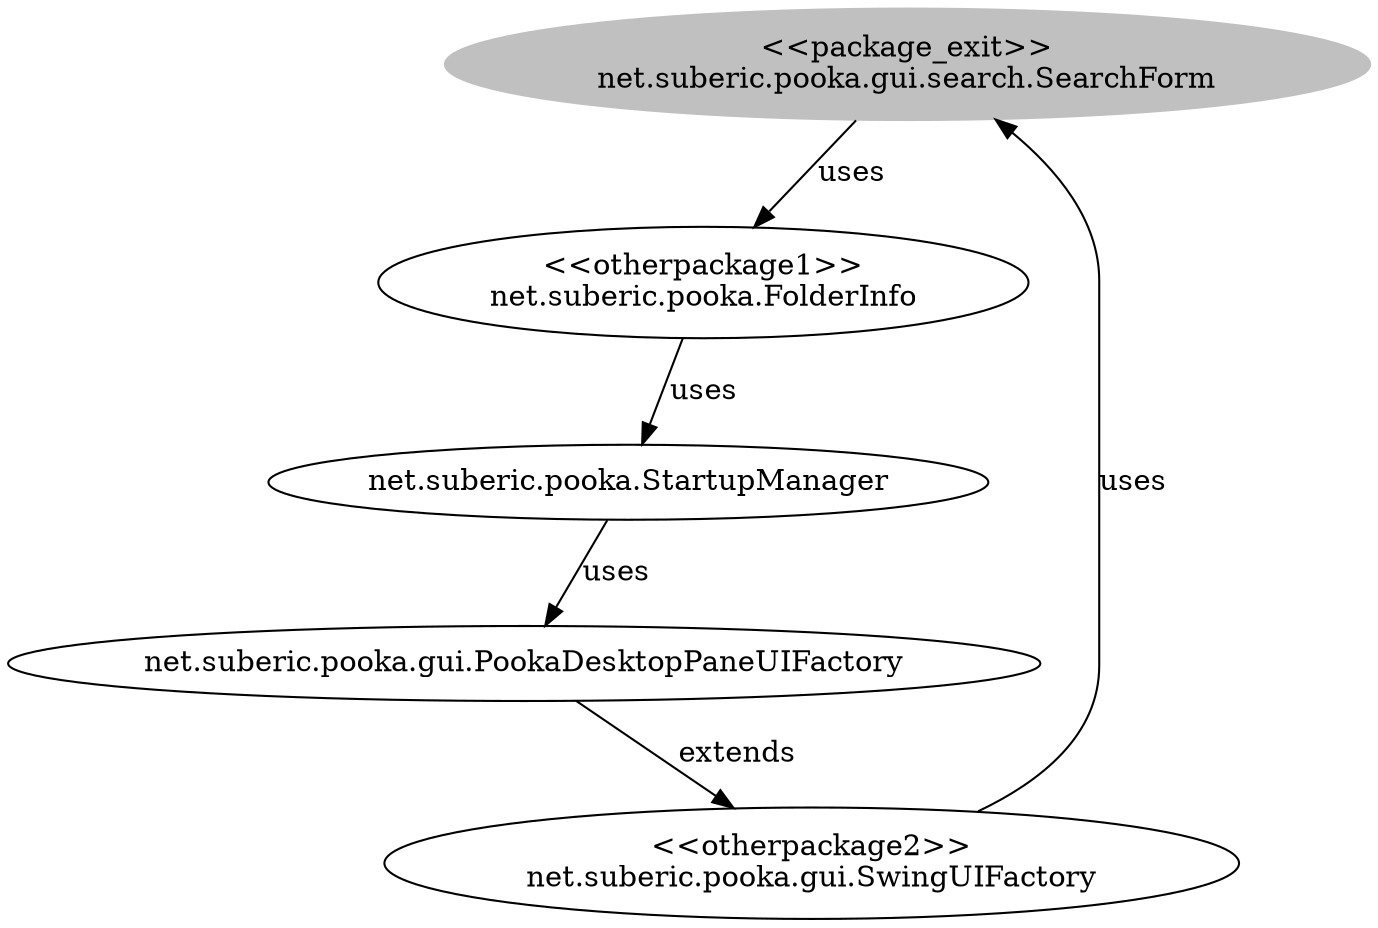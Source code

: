 digraph cd {
	net_suberic_pooka_gui_search_SearchForm [label="<<package_exit>>
net.suberic.pooka.gui.search.SearchForm",style=filled,color="grey"];
	net_suberic_pooka_FolderInfo [label="<<otherpackage1>>
net.suberic.pooka.FolderInfo"];
	net_suberic_pooka_gui_SwingUIFactory [label="<<otherpackage2>>
net.suberic.pooka.gui.SwingUIFactory"];
	net_suberic_pooka_gui_PookaDesktopPaneUIFactory [label="net.suberic.pooka.gui.PookaDesktopPaneUIFactory"];
	net_suberic_pooka_StartupManager [label="net.suberic.pooka.StartupManager"];
	net_suberic_pooka_gui_search_SearchForm -> net_suberic_pooka_FolderInfo [label=uses];
	net_suberic_pooka_gui_SwingUIFactory -> net_suberic_pooka_gui_search_SearchForm [label=uses];
	net_suberic_pooka_FolderInfo -> net_suberic_pooka_StartupManager [label=uses];
	net_suberic_pooka_StartupManager -> net_suberic_pooka_gui_PookaDesktopPaneUIFactory [label=uses];
	net_suberic_pooka_gui_PookaDesktopPaneUIFactory -> net_suberic_pooka_gui_SwingUIFactory [label=extends];
}
